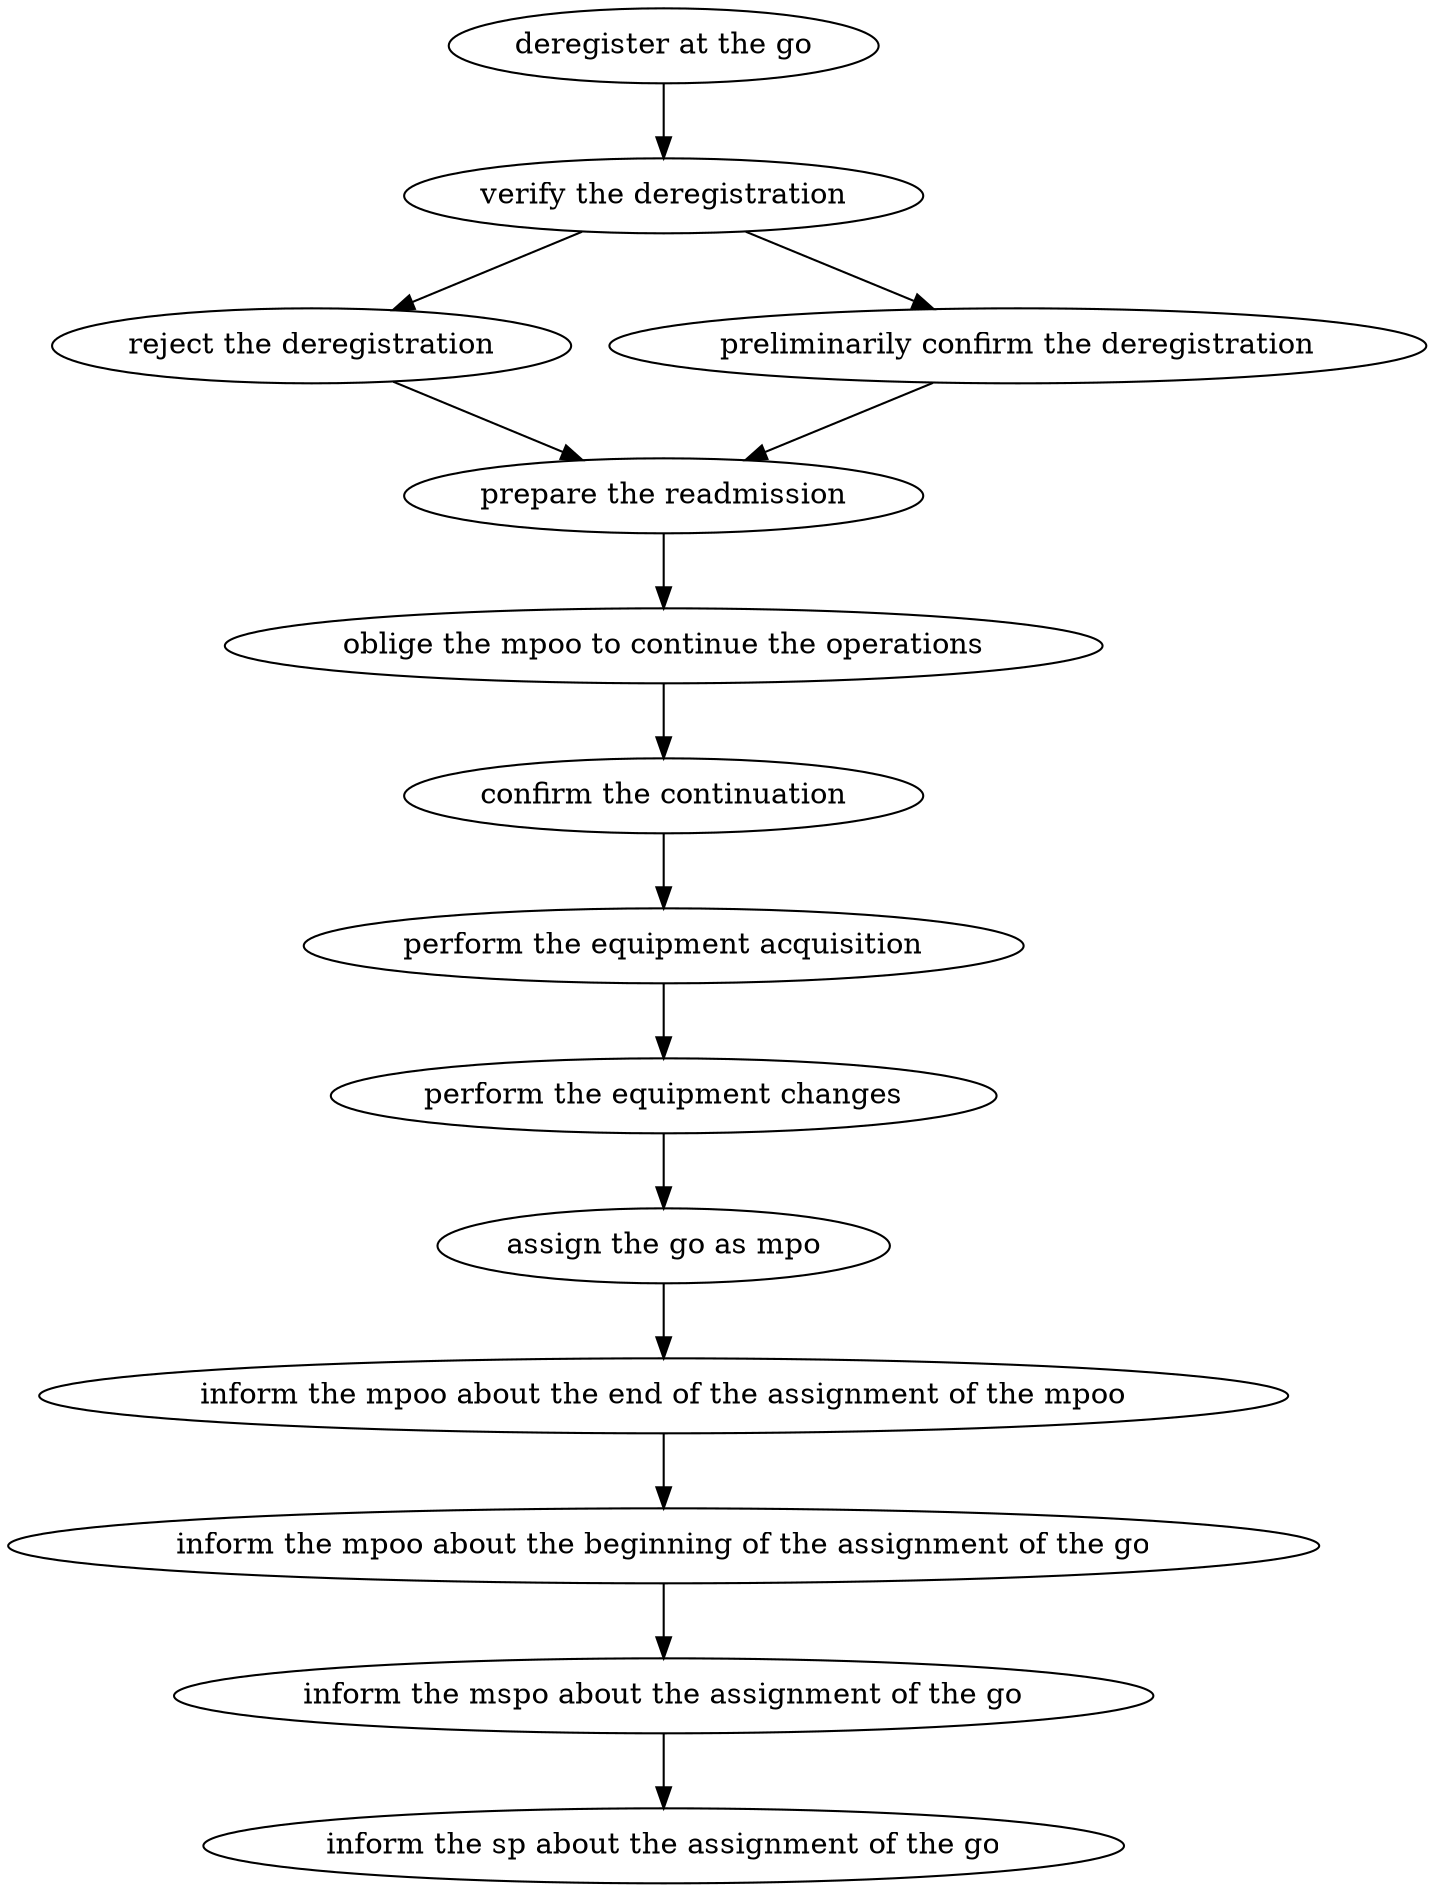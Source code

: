 strict digraph "doc-10.3" {
	graph [name="doc-10.3"];
	"deregister at the go"	[attrs="{'type': 'Activity', 'label': 'deregister at the go'}"];
	"verify the deregistration"	[attrs="{'type': 'Activity', 'label': 'verify the deregistration'}"];
	"deregister at the go" -> "verify the deregistration"	[attrs="{'type': 'flow', 'label': 'flow'}"];
	"reject the deregistration"	[attrs="{'type': 'Activity', 'label': 'reject the deregistration'}"];
	"verify the deregistration" -> "reject the deregistration"	[attrs="{'type': 'flow', 'label': 'flow'}"];
	"preliminarily confirm the deregistration"	[attrs="{'type': 'Activity', 'label': 'preliminarily confirm the deregistration'}"];
	"verify the deregistration" -> "preliminarily confirm the deregistration"	[attrs="{'type': 'flow', 'label': 'flow'}"];
	"prepare the readmission"	[attrs="{'type': 'Activity', 'label': 'prepare the readmission'}"];
	"reject the deregistration" -> "prepare the readmission"	[attrs="{'type': 'flow', 'label': 'flow'}"];
	"preliminarily confirm the deregistration" -> "prepare the readmission"	[attrs="{'type': 'flow', 'label': 'flow'}"];
	"oblige the mpoo to continue the operations"	[attrs="{'type': 'Activity', 'label': 'oblige the mpoo to continue the operations'}"];
	"prepare the readmission" -> "oblige the mpoo to continue the operations"	[attrs="{'type': 'flow', 'label': 'flow'}"];
	"confirm the continuation"	[attrs="{'type': 'Activity', 'label': 'confirm the continuation'}"];
	"oblige the mpoo to continue the operations" -> "confirm the continuation"	[attrs="{'type': 'flow', 'label': 'flow'}"];
	"perform the equipment acquisition"	[attrs="{'type': 'Activity', 'label': 'perform the equipment acquisition'}"];
	"confirm the continuation" -> "perform the equipment acquisition"	[attrs="{'type': 'flow', 'label': 'flow'}"];
	"perform the equipment changes"	[attrs="{'type': 'Activity', 'label': 'perform the equipment changes'}"];
	"perform the equipment acquisition" -> "perform the equipment changes"	[attrs="{'type': 'flow', 'label': 'flow'}"];
	"assign the go as mpo"	[attrs="{'type': 'Activity', 'label': 'assign the go as mpo'}"];
	"perform the equipment changes" -> "assign the go as mpo"	[attrs="{'type': 'flow', 'label': 'flow'}"];
	"inform the mpoo about the end of the assignment of the mpoo"	[attrs="{'type': 'Activity', 'label': 'inform the mpoo about the end of the assignment of the mpoo'}"];
	"assign the go as mpo" -> "inform the mpoo about the end of the assignment of the mpoo"	[attrs="{'type': 'flow', 'label': 'flow'}"];
	"inform the mpoo about the beginning of the assignment of the go"	[attrs="{'type': 'Activity', 'label': 'inform the mpoo about the beginning of the assignment of the go'}"];
	"inform the mpoo about the end of the assignment of the mpoo" -> "inform the mpoo about the beginning of the assignment of the go"	[attrs="{'type': 'flow', 'label': 'flow'}"];
	"inform the mspo about the assignment of the go"	[attrs="{'type': 'Activity', 'label': 'inform the mspo about the assignment of the go'}"];
	"inform the mpoo about the beginning of the assignment of the go" -> "inform the mspo about the assignment of the go"	[attrs="{'type': 'flow', 'label': 'flow'}"];
	"inform the sp about the assignment of the go"	[attrs="{'type': 'Activity', 'label': 'inform the sp about the assignment of the go'}"];
	"inform the mspo about the assignment of the go" -> "inform the sp about the assignment of the go"	[attrs="{'type': 'flow', 'label': 'flow'}"];
}

